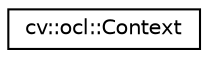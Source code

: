 digraph "Graphical Class Hierarchy"
{
 // LATEX_PDF_SIZE
  edge [fontname="Helvetica",fontsize="10",labelfontname="Helvetica",labelfontsize="10"];
  node [fontname="Helvetica",fontsize="10",shape=record];
  rankdir="LR";
  Node0 [label="cv::ocl::Context",height=0.2,width=0.4,color="black", fillcolor="white", style="filled",URL="$classcv_1_1ocl_1_1_context.html",tooltip=" "];
}
